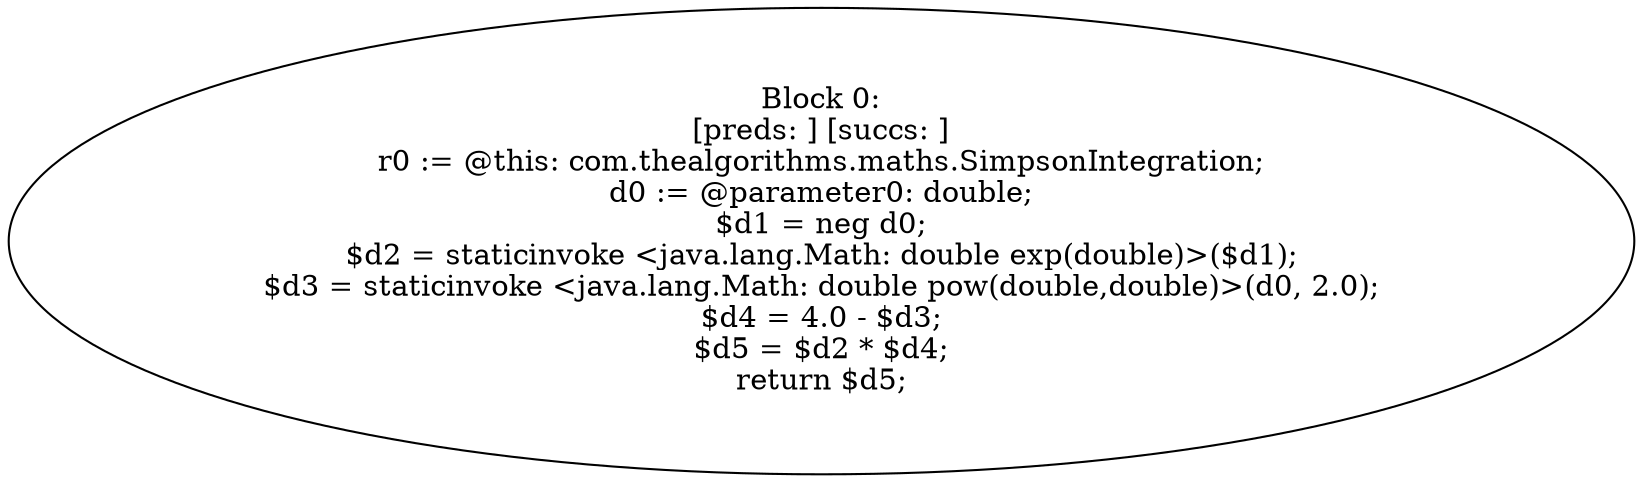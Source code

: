 digraph "unitGraph" {
    "Block 0:
[preds: ] [succs: ]
r0 := @this: com.thealgorithms.maths.SimpsonIntegration;
d0 := @parameter0: double;
$d1 = neg d0;
$d2 = staticinvoke <java.lang.Math: double exp(double)>($d1);
$d3 = staticinvoke <java.lang.Math: double pow(double,double)>(d0, 2.0);
$d4 = 4.0 - $d3;
$d5 = $d2 * $d4;
return $d5;
"
}
